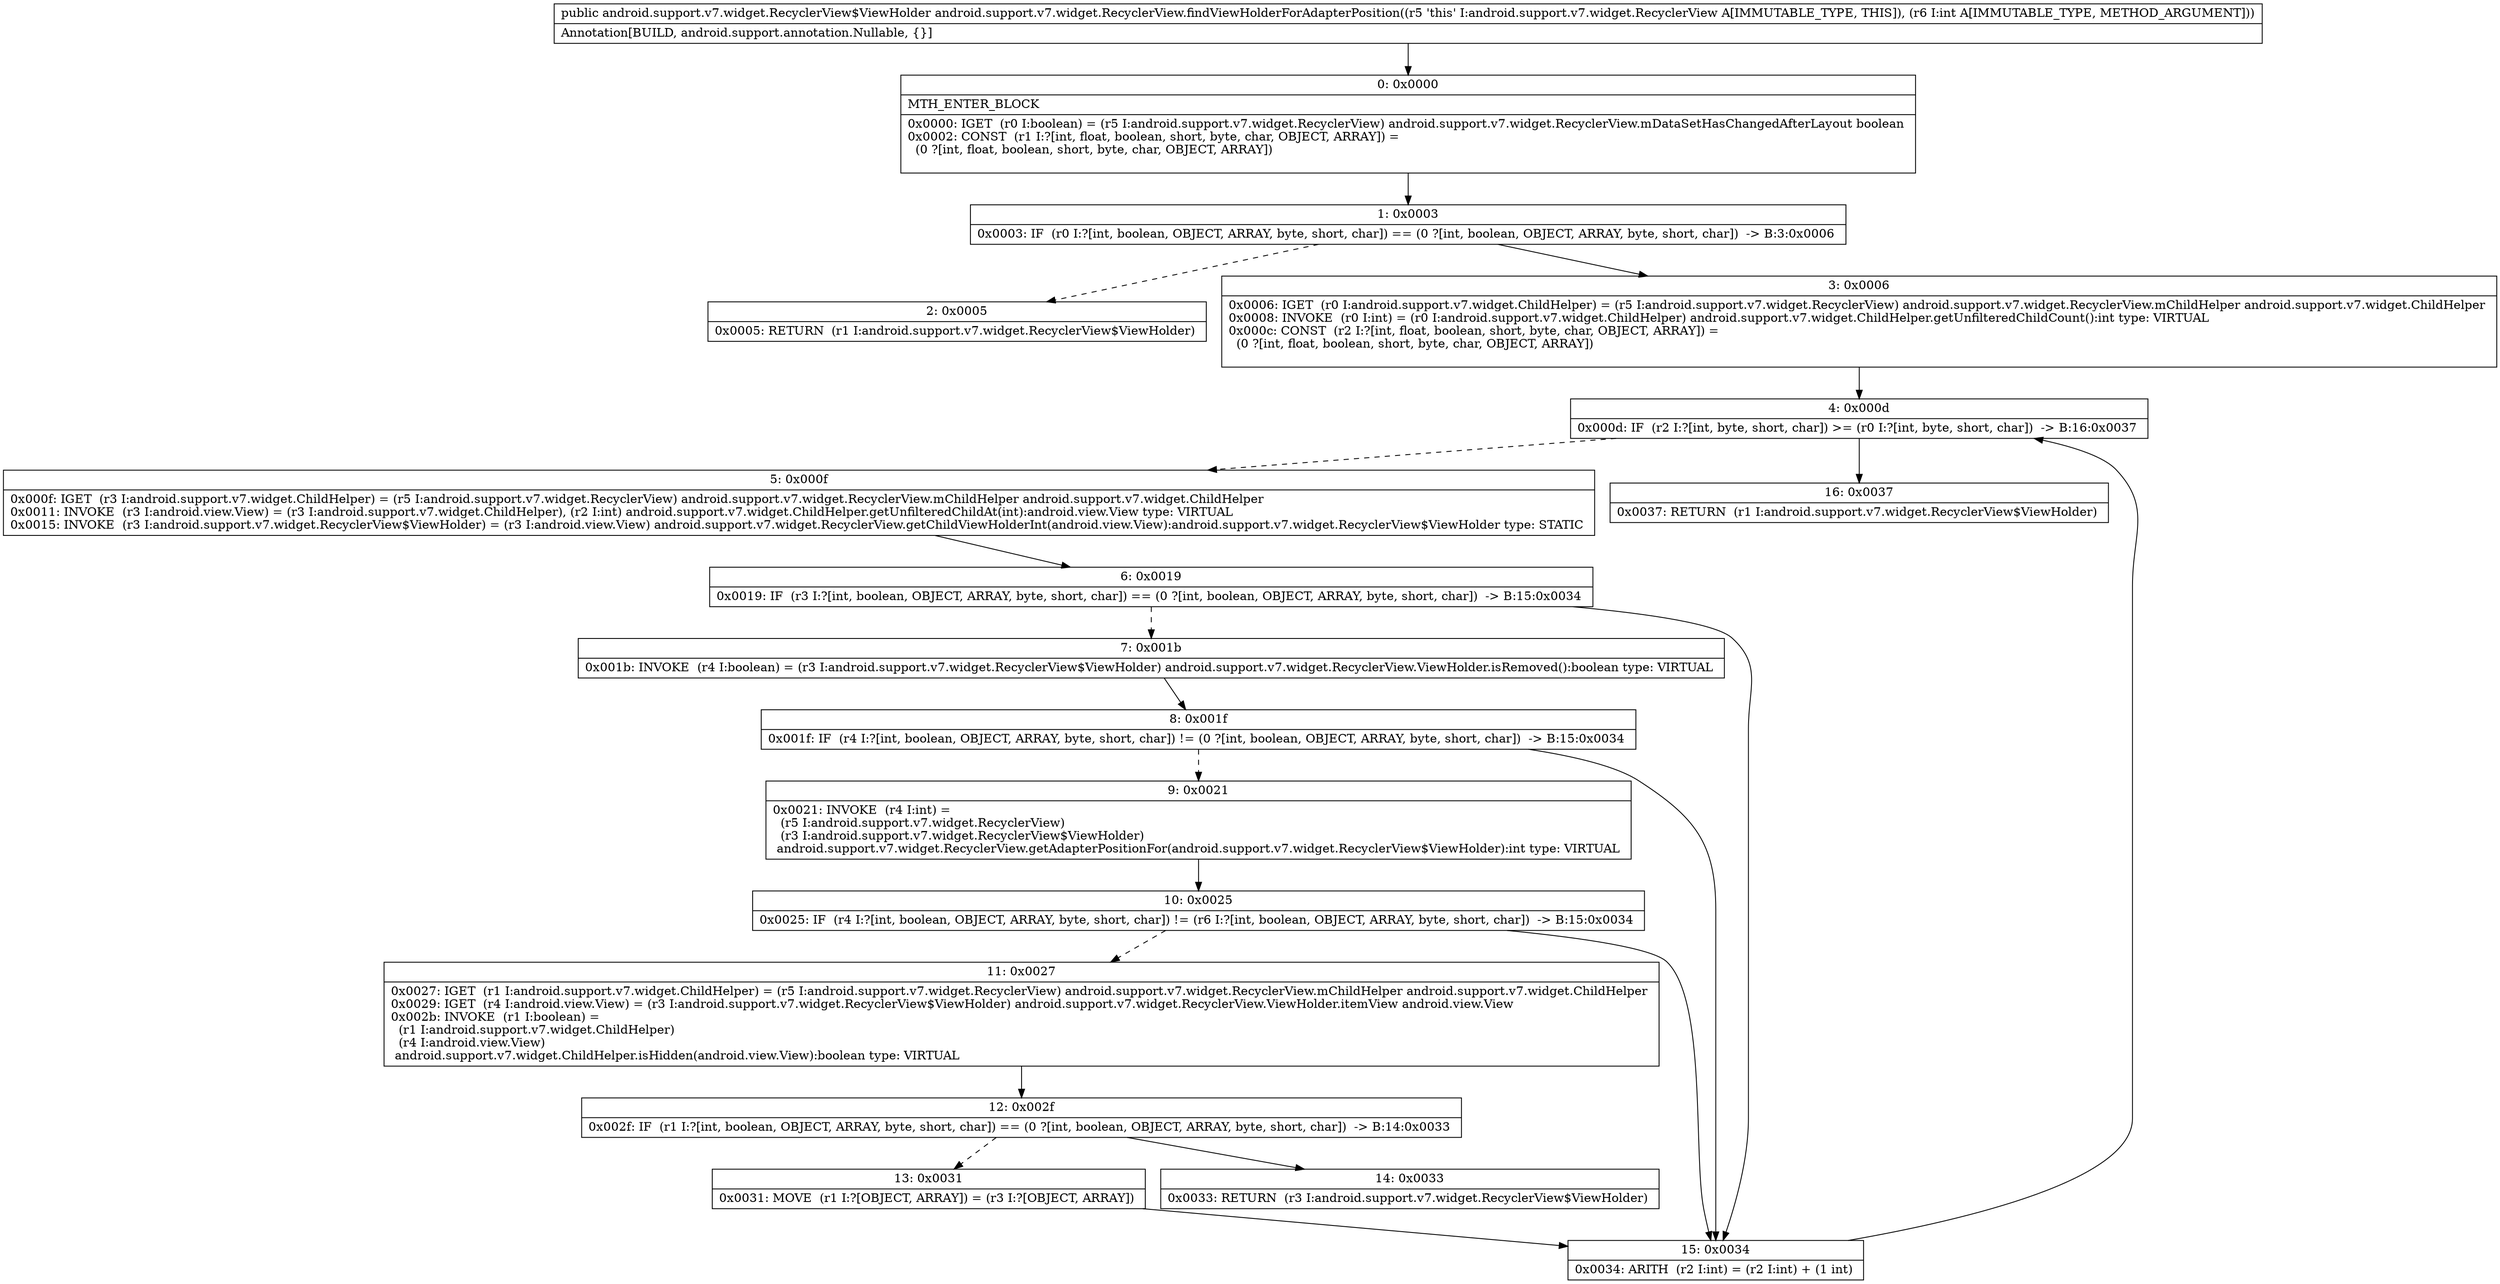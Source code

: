 digraph "CFG forandroid.support.v7.widget.RecyclerView.findViewHolderForAdapterPosition(I)Landroid\/support\/v7\/widget\/RecyclerView$ViewHolder;" {
Node_0 [shape=record,label="{0\:\ 0x0000|MTH_ENTER_BLOCK\l|0x0000: IGET  (r0 I:boolean) = (r5 I:android.support.v7.widget.RecyclerView) android.support.v7.widget.RecyclerView.mDataSetHasChangedAfterLayout boolean \l0x0002: CONST  (r1 I:?[int, float, boolean, short, byte, char, OBJECT, ARRAY]) = \l  (0 ?[int, float, boolean, short, byte, char, OBJECT, ARRAY])\l \l}"];
Node_1 [shape=record,label="{1\:\ 0x0003|0x0003: IF  (r0 I:?[int, boolean, OBJECT, ARRAY, byte, short, char]) == (0 ?[int, boolean, OBJECT, ARRAY, byte, short, char])  \-\> B:3:0x0006 \l}"];
Node_2 [shape=record,label="{2\:\ 0x0005|0x0005: RETURN  (r1 I:android.support.v7.widget.RecyclerView$ViewHolder) \l}"];
Node_3 [shape=record,label="{3\:\ 0x0006|0x0006: IGET  (r0 I:android.support.v7.widget.ChildHelper) = (r5 I:android.support.v7.widget.RecyclerView) android.support.v7.widget.RecyclerView.mChildHelper android.support.v7.widget.ChildHelper \l0x0008: INVOKE  (r0 I:int) = (r0 I:android.support.v7.widget.ChildHelper) android.support.v7.widget.ChildHelper.getUnfilteredChildCount():int type: VIRTUAL \l0x000c: CONST  (r2 I:?[int, float, boolean, short, byte, char, OBJECT, ARRAY]) = \l  (0 ?[int, float, boolean, short, byte, char, OBJECT, ARRAY])\l \l}"];
Node_4 [shape=record,label="{4\:\ 0x000d|0x000d: IF  (r2 I:?[int, byte, short, char]) \>= (r0 I:?[int, byte, short, char])  \-\> B:16:0x0037 \l}"];
Node_5 [shape=record,label="{5\:\ 0x000f|0x000f: IGET  (r3 I:android.support.v7.widget.ChildHelper) = (r5 I:android.support.v7.widget.RecyclerView) android.support.v7.widget.RecyclerView.mChildHelper android.support.v7.widget.ChildHelper \l0x0011: INVOKE  (r3 I:android.view.View) = (r3 I:android.support.v7.widget.ChildHelper), (r2 I:int) android.support.v7.widget.ChildHelper.getUnfilteredChildAt(int):android.view.View type: VIRTUAL \l0x0015: INVOKE  (r3 I:android.support.v7.widget.RecyclerView$ViewHolder) = (r3 I:android.view.View) android.support.v7.widget.RecyclerView.getChildViewHolderInt(android.view.View):android.support.v7.widget.RecyclerView$ViewHolder type: STATIC \l}"];
Node_6 [shape=record,label="{6\:\ 0x0019|0x0019: IF  (r3 I:?[int, boolean, OBJECT, ARRAY, byte, short, char]) == (0 ?[int, boolean, OBJECT, ARRAY, byte, short, char])  \-\> B:15:0x0034 \l}"];
Node_7 [shape=record,label="{7\:\ 0x001b|0x001b: INVOKE  (r4 I:boolean) = (r3 I:android.support.v7.widget.RecyclerView$ViewHolder) android.support.v7.widget.RecyclerView.ViewHolder.isRemoved():boolean type: VIRTUAL \l}"];
Node_8 [shape=record,label="{8\:\ 0x001f|0x001f: IF  (r4 I:?[int, boolean, OBJECT, ARRAY, byte, short, char]) != (0 ?[int, boolean, OBJECT, ARRAY, byte, short, char])  \-\> B:15:0x0034 \l}"];
Node_9 [shape=record,label="{9\:\ 0x0021|0x0021: INVOKE  (r4 I:int) = \l  (r5 I:android.support.v7.widget.RecyclerView)\l  (r3 I:android.support.v7.widget.RecyclerView$ViewHolder)\l android.support.v7.widget.RecyclerView.getAdapterPositionFor(android.support.v7.widget.RecyclerView$ViewHolder):int type: VIRTUAL \l}"];
Node_10 [shape=record,label="{10\:\ 0x0025|0x0025: IF  (r4 I:?[int, boolean, OBJECT, ARRAY, byte, short, char]) != (r6 I:?[int, boolean, OBJECT, ARRAY, byte, short, char])  \-\> B:15:0x0034 \l}"];
Node_11 [shape=record,label="{11\:\ 0x0027|0x0027: IGET  (r1 I:android.support.v7.widget.ChildHelper) = (r5 I:android.support.v7.widget.RecyclerView) android.support.v7.widget.RecyclerView.mChildHelper android.support.v7.widget.ChildHelper \l0x0029: IGET  (r4 I:android.view.View) = (r3 I:android.support.v7.widget.RecyclerView$ViewHolder) android.support.v7.widget.RecyclerView.ViewHolder.itemView android.view.View \l0x002b: INVOKE  (r1 I:boolean) = \l  (r1 I:android.support.v7.widget.ChildHelper)\l  (r4 I:android.view.View)\l android.support.v7.widget.ChildHelper.isHidden(android.view.View):boolean type: VIRTUAL \l}"];
Node_12 [shape=record,label="{12\:\ 0x002f|0x002f: IF  (r1 I:?[int, boolean, OBJECT, ARRAY, byte, short, char]) == (0 ?[int, boolean, OBJECT, ARRAY, byte, short, char])  \-\> B:14:0x0033 \l}"];
Node_13 [shape=record,label="{13\:\ 0x0031|0x0031: MOVE  (r1 I:?[OBJECT, ARRAY]) = (r3 I:?[OBJECT, ARRAY]) \l}"];
Node_14 [shape=record,label="{14\:\ 0x0033|0x0033: RETURN  (r3 I:android.support.v7.widget.RecyclerView$ViewHolder) \l}"];
Node_15 [shape=record,label="{15\:\ 0x0034|0x0034: ARITH  (r2 I:int) = (r2 I:int) + (1 int) \l}"];
Node_16 [shape=record,label="{16\:\ 0x0037|0x0037: RETURN  (r1 I:android.support.v7.widget.RecyclerView$ViewHolder) \l}"];
MethodNode[shape=record,label="{public android.support.v7.widget.RecyclerView$ViewHolder android.support.v7.widget.RecyclerView.findViewHolderForAdapterPosition((r5 'this' I:android.support.v7.widget.RecyclerView A[IMMUTABLE_TYPE, THIS]), (r6 I:int A[IMMUTABLE_TYPE, METHOD_ARGUMENT]))  | Annotation[BUILD, android.support.annotation.Nullable, \{\}]\l}"];
MethodNode -> Node_0;
Node_0 -> Node_1;
Node_1 -> Node_2[style=dashed];
Node_1 -> Node_3;
Node_3 -> Node_4;
Node_4 -> Node_5[style=dashed];
Node_4 -> Node_16;
Node_5 -> Node_6;
Node_6 -> Node_7[style=dashed];
Node_6 -> Node_15;
Node_7 -> Node_8;
Node_8 -> Node_9[style=dashed];
Node_8 -> Node_15;
Node_9 -> Node_10;
Node_10 -> Node_11[style=dashed];
Node_10 -> Node_15;
Node_11 -> Node_12;
Node_12 -> Node_13[style=dashed];
Node_12 -> Node_14;
Node_13 -> Node_15;
Node_15 -> Node_4;
}

